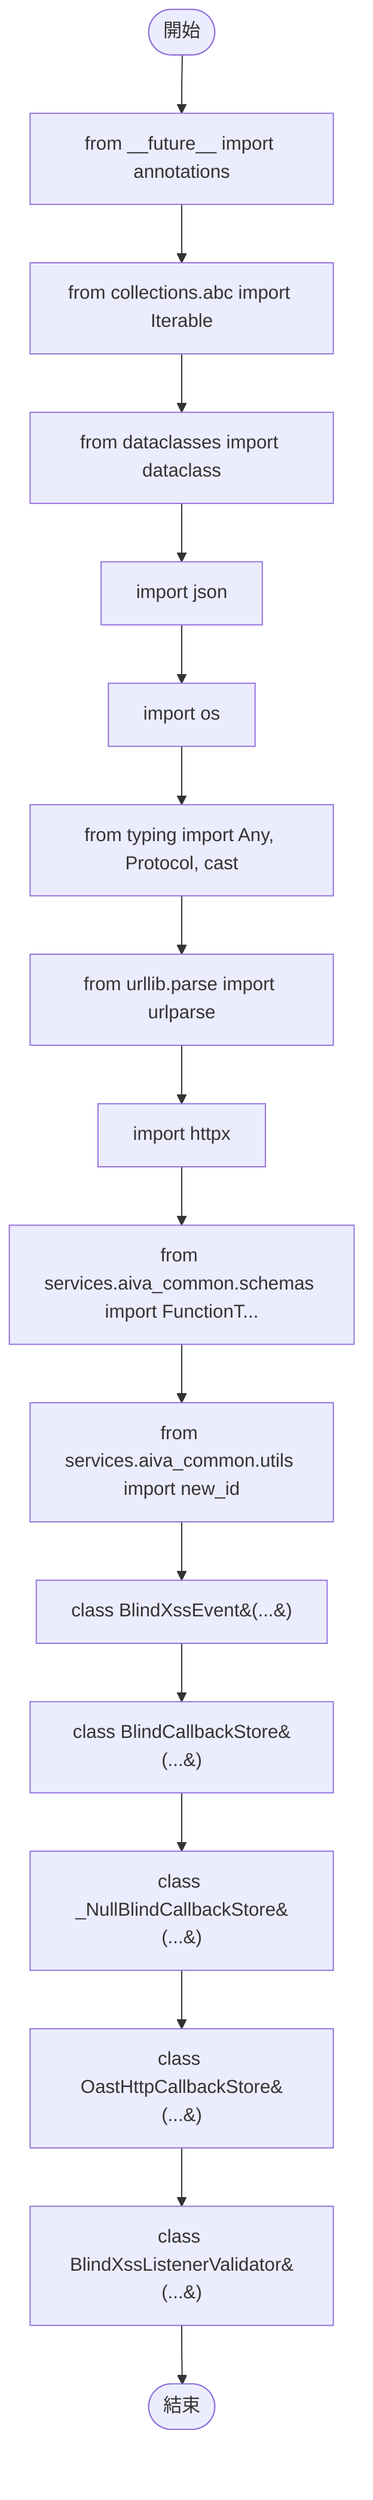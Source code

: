 flowchart TB
    n1([開始])
    n2([結束])
    n3[from __future__ import annotations]
    n4[from collections.abc import Iterable]
    n5[from dataclasses import dataclass]
    n6[import json]
    n7[import os]
    n8[from typing import Any, Protocol, cast]
    n9[from urllib.parse import urlparse]
    n10[import httpx]
    n11[from services.aiva_common.schemas import FunctionT...]
    n12[from services.aiva_common.utils import new_id]
    n13[class BlindXssEvent&#40;...&#41;]
    n14[class BlindCallbackStore&#40;...&#41;]
    n15[class _NullBlindCallbackStore&#40;...&#41;]
    n16[class OastHttpCallbackStore&#40;...&#41;]
    n17[class BlindXssListenerValidator&#40;...&#41;]
    n1 --> n3
    n3 --> n4
    n4 --> n5
    n5 --> n6
    n6 --> n7
    n7 --> n8
    n8 --> n9
    n9 --> n10
    n10 --> n11
    n11 --> n12
    n12 --> n13
    n13 --> n14
    n14 --> n15
    n15 --> n16
    n16 --> n17
    n17 --> n2